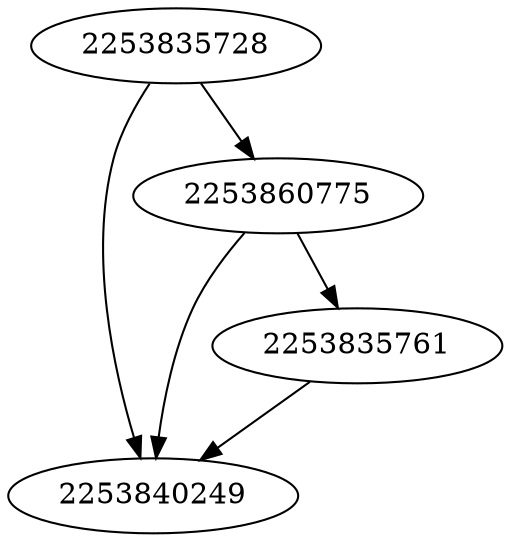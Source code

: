 strict digraph  {
2253835728;
2253840249;
2253835761;
2253860775;
2253835728 -> 2253840249;
2253835728 -> 2253860775;
2253835761 -> 2253840249;
2253860775 -> 2253840249;
2253860775 -> 2253835761;
}
